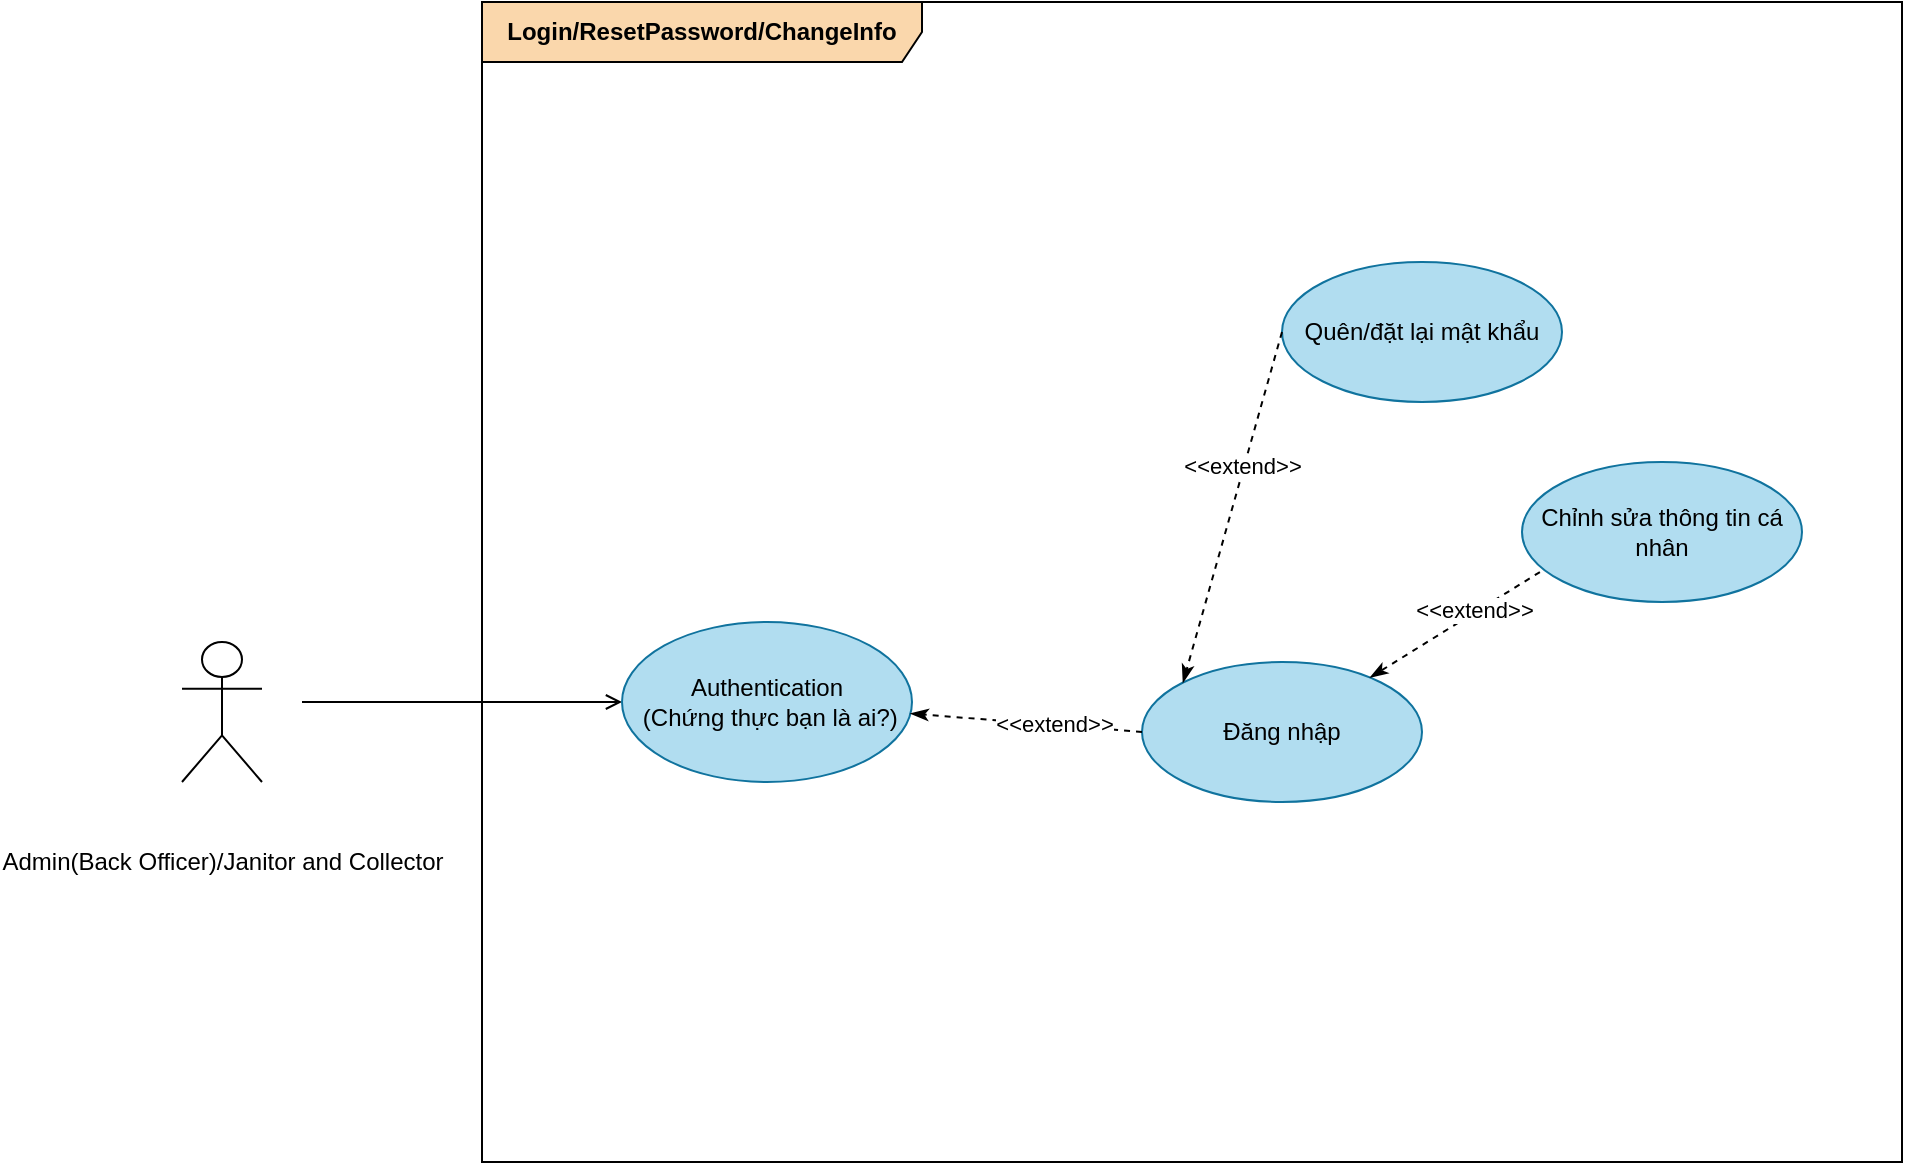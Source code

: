 <mxfile version="20.4.1" type="github">
  <diagram id="owS17A0AmA7QNwfMR9ii" name="Page-1">
    <mxGraphModel dx="1718" dy="474" grid="1" gridSize="10" guides="1" tooltips="1" connect="1" arrows="1" fold="1" page="1" pageScale="1" pageWidth="850" pageHeight="1100" math="0" shadow="0">
      <root>
        <mxCell id="0" />
        <mxCell id="1" parent="0" />
        <mxCell id="dJm38puGOsRGrPPdJ0Z8-1" value="&lt;br&gt;&lt;table align=&quot;center&quot; cellpadding=&quot;0&quot; cellspacing=&quot;0&quot;&gt; &lt;tbody&gt;&lt;tr&gt;  &lt;td align=&quot;left&quot; valign=&quot;top&quot;&gt;&lt;p class=&quot;MsoNormal&quot;&gt;&lt;span style=&quot;background-color: initial; text-align: center;&quot;&gt;Admin(Back Officer)/&lt;/span&gt;&lt;span&gt;Janitor and Collector&lt;/span&gt;&lt;/p&gt;  &lt;/td&gt; &lt;/tr&gt;&lt;/tbody&gt;&lt;/table&gt;" style="shape=umlActor;verticalLabelPosition=bottom;verticalAlign=top;html=1;outlineConnect=0;" parent="1" vertex="1">
          <mxGeometry x="60" y="370" width="40" height="70" as="geometry" />
        </mxCell>
        <mxCell id="dJm38puGOsRGrPPdJ0Z8-3" value="&lt;b&gt;Login/ResetPassword/ChangeInfo&lt;/b&gt;" style="shape=umlFrame;whiteSpace=wrap;html=1;width=220;height=30;fillColor=#fad7ac;strokeColor=#000000;" parent="1" vertex="1">
          <mxGeometry x="210" y="50" width="710" height="580" as="geometry" />
        </mxCell>
        <mxCell id="dJm38puGOsRGrPPdJ0Z8-9" value="Đăng nhập" style="ellipse;whiteSpace=wrap;html=1;fillColor=#b1ddf0;strokeColor=#10739e;" parent="1" vertex="1">
          <mxGeometry x="540" y="380" width="140" height="70" as="geometry" />
        </mxCell>
        <mxCell id="dJm38puGOsRGrPPdJ0Z8-10" value="" style="endArrow=open;endFill=1;html=1;rounded=0;" parent="1" edge="1">
          <mxGeometry width="160" relative="1" as="geometry">
            <mxPoint x="120" y="400" as="sourcePoint" />
            <mxPoint x="280" y="400" as="targetPoint" />
          </mxGeometry>
        </mxCell>
        <mxCell id="dJm38puGOsRGrPPdJ0Z8-28" value="Quên/đặt lại mật khẩu" style="ellipse;whiteSpace=wrap;html=1;fillColor=#b1ddf0;strokeColor=#10739e;" parent="1" vertex="1">
          <mxGeometry x="610" y="180" width="140" height="70" as="geometry" />
        </mxCell>
        <mxCell id="dJm38puGOsRGrPPdJ0Z8-29" value="" style="endArrow=classicThin;dashed=1;endFill=1;html=1;rounded=0;exitX=0;exitY=0.5;exitDx=0;exitDy=0;entryX=0;entryY=0;entryDx=0;entryDy=0;" parent="1" source="dJm38puGOsRGrPPdJ0Z8-28" target="dJm38puGOsRGrPPdJ0Z8-9" edge="1">
          <mxGeometry width="160" relative="1" as="geometry">
            <mxPoint x="950" y="265" as="sourcePoint" />
            <mxPoint x="370" y="230" as="targetPoint" />
          </mxGeometry>
        </mxCell>
        <mxCell id="dJm38puGOsRGrPPdJ0Z8-30" value="&amp;lt;&amp;lt;extend&amp;gt;&amp;gt;" style="edgeLabel;html=1;align=center;verticalAlign=middle;resizable=0;points=[];" parent="dJm38puGOsRGrPPdJ0Z8-29" vertex="1" connectable="0">
          <mxGeometry x="-0.237" y="-1" relative="1" as="geometry">
            <mxPoint as="offset" />
          </mxGeometry>
        </mxCell>
        <mxCell id="JEWwFj7WXiek1-D3HMGD-1" value="Authentication&lt;br&gt;&amp;nbsp;(Chứng thực bạn là ai?)" style="ellipse;whiteSpace=wrap;html=1;fillColor=#b1ddf0;strokeColor=#10739e;" parent="1" vertex="1">
          <mxGeometry x="280" y="360" width="145" height="80" as="geometry" />
        </mxCell>
        <mxCell id="JEWwFj7WXiek1-D3HMGD-4" value="" style="endArrow=classicThin;dashed=1;endFill=1;html=1;rounded=0;exitX=0;exitY=0.5;exitDx=0;exitDy=0;" parent="1" source="dJm38puGOsRGrPPdJ0Z8-9" target="JEWwFj7WXiek1-D3HMGD-1" edge="1">
          <mxGeometry width="160" relative="1" as="geometry">
            <mxPoint x="810" y="325" as="sourcePoint" />
            <mxPoint x="810" y="255" as="targetPoint" />
          </mxGeometry>
        </mxCell>
        <mxCell id="JEWwFj7WXiek1-D3HMGD-5" value="&amp;lt;&amp;lt;extend&amp;gt;&amp;gt;" style="edgeLabel;html=1;align=center;verticalAlign=middle;resizable=0;points=[];" parent="JEWwFj7WXiek1-D3HMGD-4" vertex="1" connectable="0">
          <mxGeometry x="-0.237" y="-1" relative="1" as="geometry">
            <mxPoint as="offset" />
          </mxGeometry>
        </mxCell>
        <mxCell id="BM3ehFr5B6D-teGARl3j-1" value="Chỉnh sửa thông tin cá nhân" style="ellipse;whiteSpace=wrap;html=1;fillColor=#b1ddf0;strokeColor=#10739e;" parent="1" vertex="1">
          <mxGeometry x="730" y="280" width="140" height="70" as="geometry" />
        </mxCell>
        <mxCell id="BM3ehFr5B6D-teGARl3j-2" value="" style="endArrow=classicThin;dashed=1;endFill=1;html=1;rounded=0;exitX=0.064;exitY=0.786;exitDx=0;exitDy=0;exitPerimeter=0;" parent="1" source="BM3ehFr5B6D-teGARl3j-1" target="dJm38puGOsRGrPPdJ0Z8-9" edge="1">
          <mxGeometry width="160" relative="1" as="geometry">
            <mxPoint x="550" y="425" as="sourcePoint" />
            <mxPoint x="434.246" y="415.755" as="targetPoint" />
          </mxGeometry>
        </mxCell>
        <mxCell id="BM3ehFr5B6D-teGARl3j-3" value="&amp;lt;&amp;lt;extend&amp;gt;&amp;gt;" style="edgeLabel;html=1;align=center;verticalAlign=middle;resizable=0;points=[];" parent="BM3ehFr5B6D-teGARl3j-2" vertex="1" connectable="0">
          <mxGeometry x="-0.237" y="-1" relative="1" as="geometry">
            <mxPoint as="offset" />
          </mxGeometry>
        </mxCell>
      </root>
    </mxGraphModel>
  </diagram>
</mxfile>
